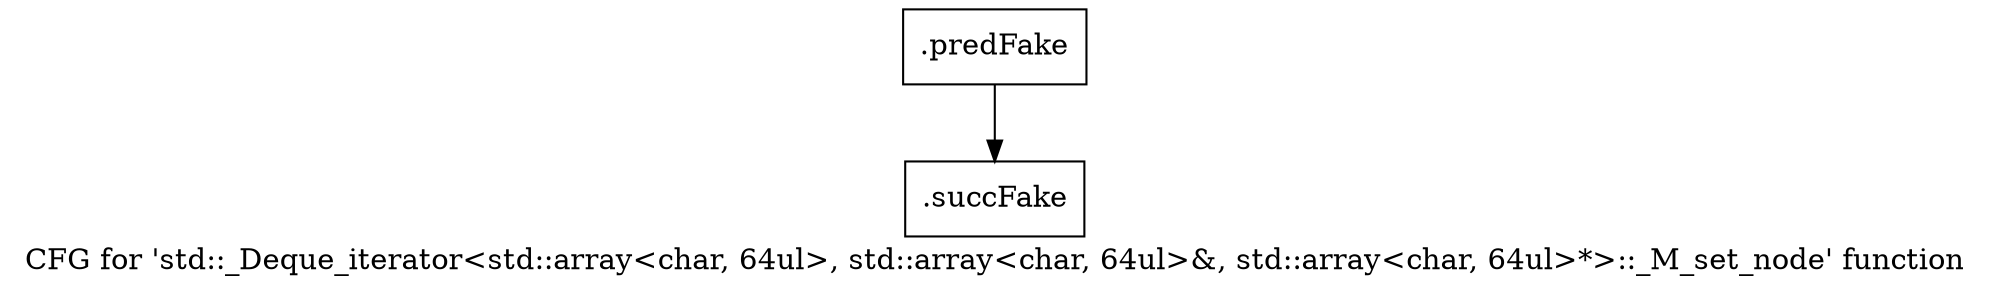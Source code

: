 digraph "CFG for 'std::_Deque_iterator\<std::array\<char, 64ul\>, std::array\<char, 64ul\>&, std::array\<char, 64ul\>*\>::_M_set_node' function" {
	label="CFG for 'std::_Deque_iterator\<std::array\<char, 64ul\>, std::array\<char, 64ul\>&, std::array\<char, 64ul\>*\>::_M_set_node' function";

	Node0x59d6c70 [shape=record,filename="",linenumber="",label="{.predFake}"];
	Node0x59d6c70 -> Node0x614c910[ callList="" memoryops="" filename="/mnt/xilinx/Vitis_HLS/2021.2/tps/lnx64/gcc-6.2.0/lib/gcc/x86_64-pc-linux-gnu/6.2.0/../../../../include/c++/6.2.0/bits/stl_deque.h" execusionnum="4"];
	Node0x614c910 [shape=record,filename="/mnt/xilinx/Vitis_HLS/2021.2/tps/lnx64/gcc-6.2.0/lib/gcc/x86_64-pc-linux-gnu/6.2.0/../../../../include/c++/6.2.0/bits/stl_deque.h",linenumber="257",label="{.succFake}"];
}
